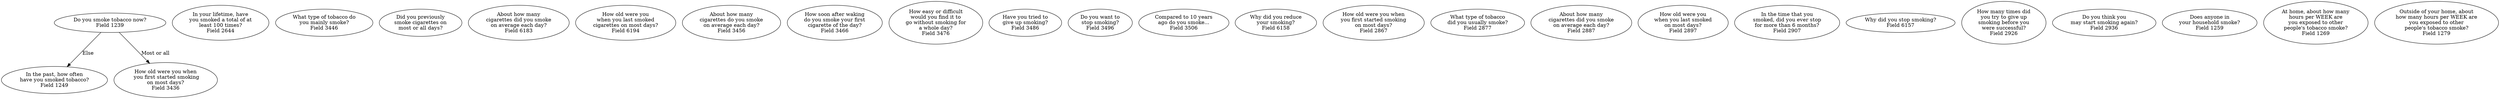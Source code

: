 digraph {
	//Nodes (Questions)
	S1[label="Do you smoke tobacco now?\nField 1239"]

	S2[label="In the past, how often\nhave you smoked tobacco?\nField 1249"]
	S2A[label="In your lifetime, have\nyou smoked a total of at\nleast 100 times?\nField 2644"]

	S3[label="How old were you when\n you first started smoking\non most days?\nField 3436"]

	S4[label="What type of tobacco do\nyou mainly smoke?\nField 3446"]

	//This question was not assigned a field ID and answers are not directly reported
	S4AA[label="Did you previously\nsmoke cigarettes on\nmost or all days?"]

	S4AB[label="About how many\ncigarettes did you smoke\non average each day?\nField 6183"]
	S4AC[label="How old were you\nwhen you last smoked\ncigarettes on most days?\nField 6194"]
	S4A[label="About how many\ncigarettes do you smoke\non average each day?\nField 3456"]
	S4B[label="How soon after waking\ndo you smoke your first\ncigarette of the day?\nField 3466"]
	S4C[label="How easy or difficult\nwould you find it to\ngo without smoking for\na whole day?\nField 3476"]

	S5[label="Have you tried to\ngive up smoking?\nField 3486"]
	S5AA[label="Do you want to\nstop smoking?\nField 3496"]
	S5A[label="Compared to 10 years\nago do you smoke...\nField 3506"]
	S5B[label="Why did you reduce\nyour smoking?\nField 6158"]

	S6[label="How old were you when\nyou first started smoking\non most days?\nField 2867"]

	S7[label="What type of tobacco\ndid you usually smoke?\nField 2877"]
	S7A[label="About how many\ncigarettes did you smoke\non average each day?\nField 2887"]

	S8[label="How old were you\nwhen you last smoked\non most days?\nField 2897"]

	S9[label="In the time that you\nsmoked, did you ever stop\nfor more than 6 months?\nField 2907"]

	S10[label="Why did you stop smoking?\nField 6157"]
	S10A[label="How many times did\nyou try to give up\nsmoking before you\nwere successful?\nField 2926"]
	S10B[label="Do you think you\nmay start smoking again?\nField 2936"]

	S11[label="Does anyone in\nyour household smoke?\nField 1259"]

	S12[label="At home, about how many\nhours per WEEK are\nyou exposed to other\npeople's tobacco smoke?\nField 1269"]

	S13[label="Outside of your home, about\nhow many hours per WEEK are\nyou exposed to other\npeople's tobacco smoke?\nField 1279"]

	//Edges (Routing Logic)
	S1 -> S2[label="Else"]
	S1 -> S3[label="Most or all"]
}